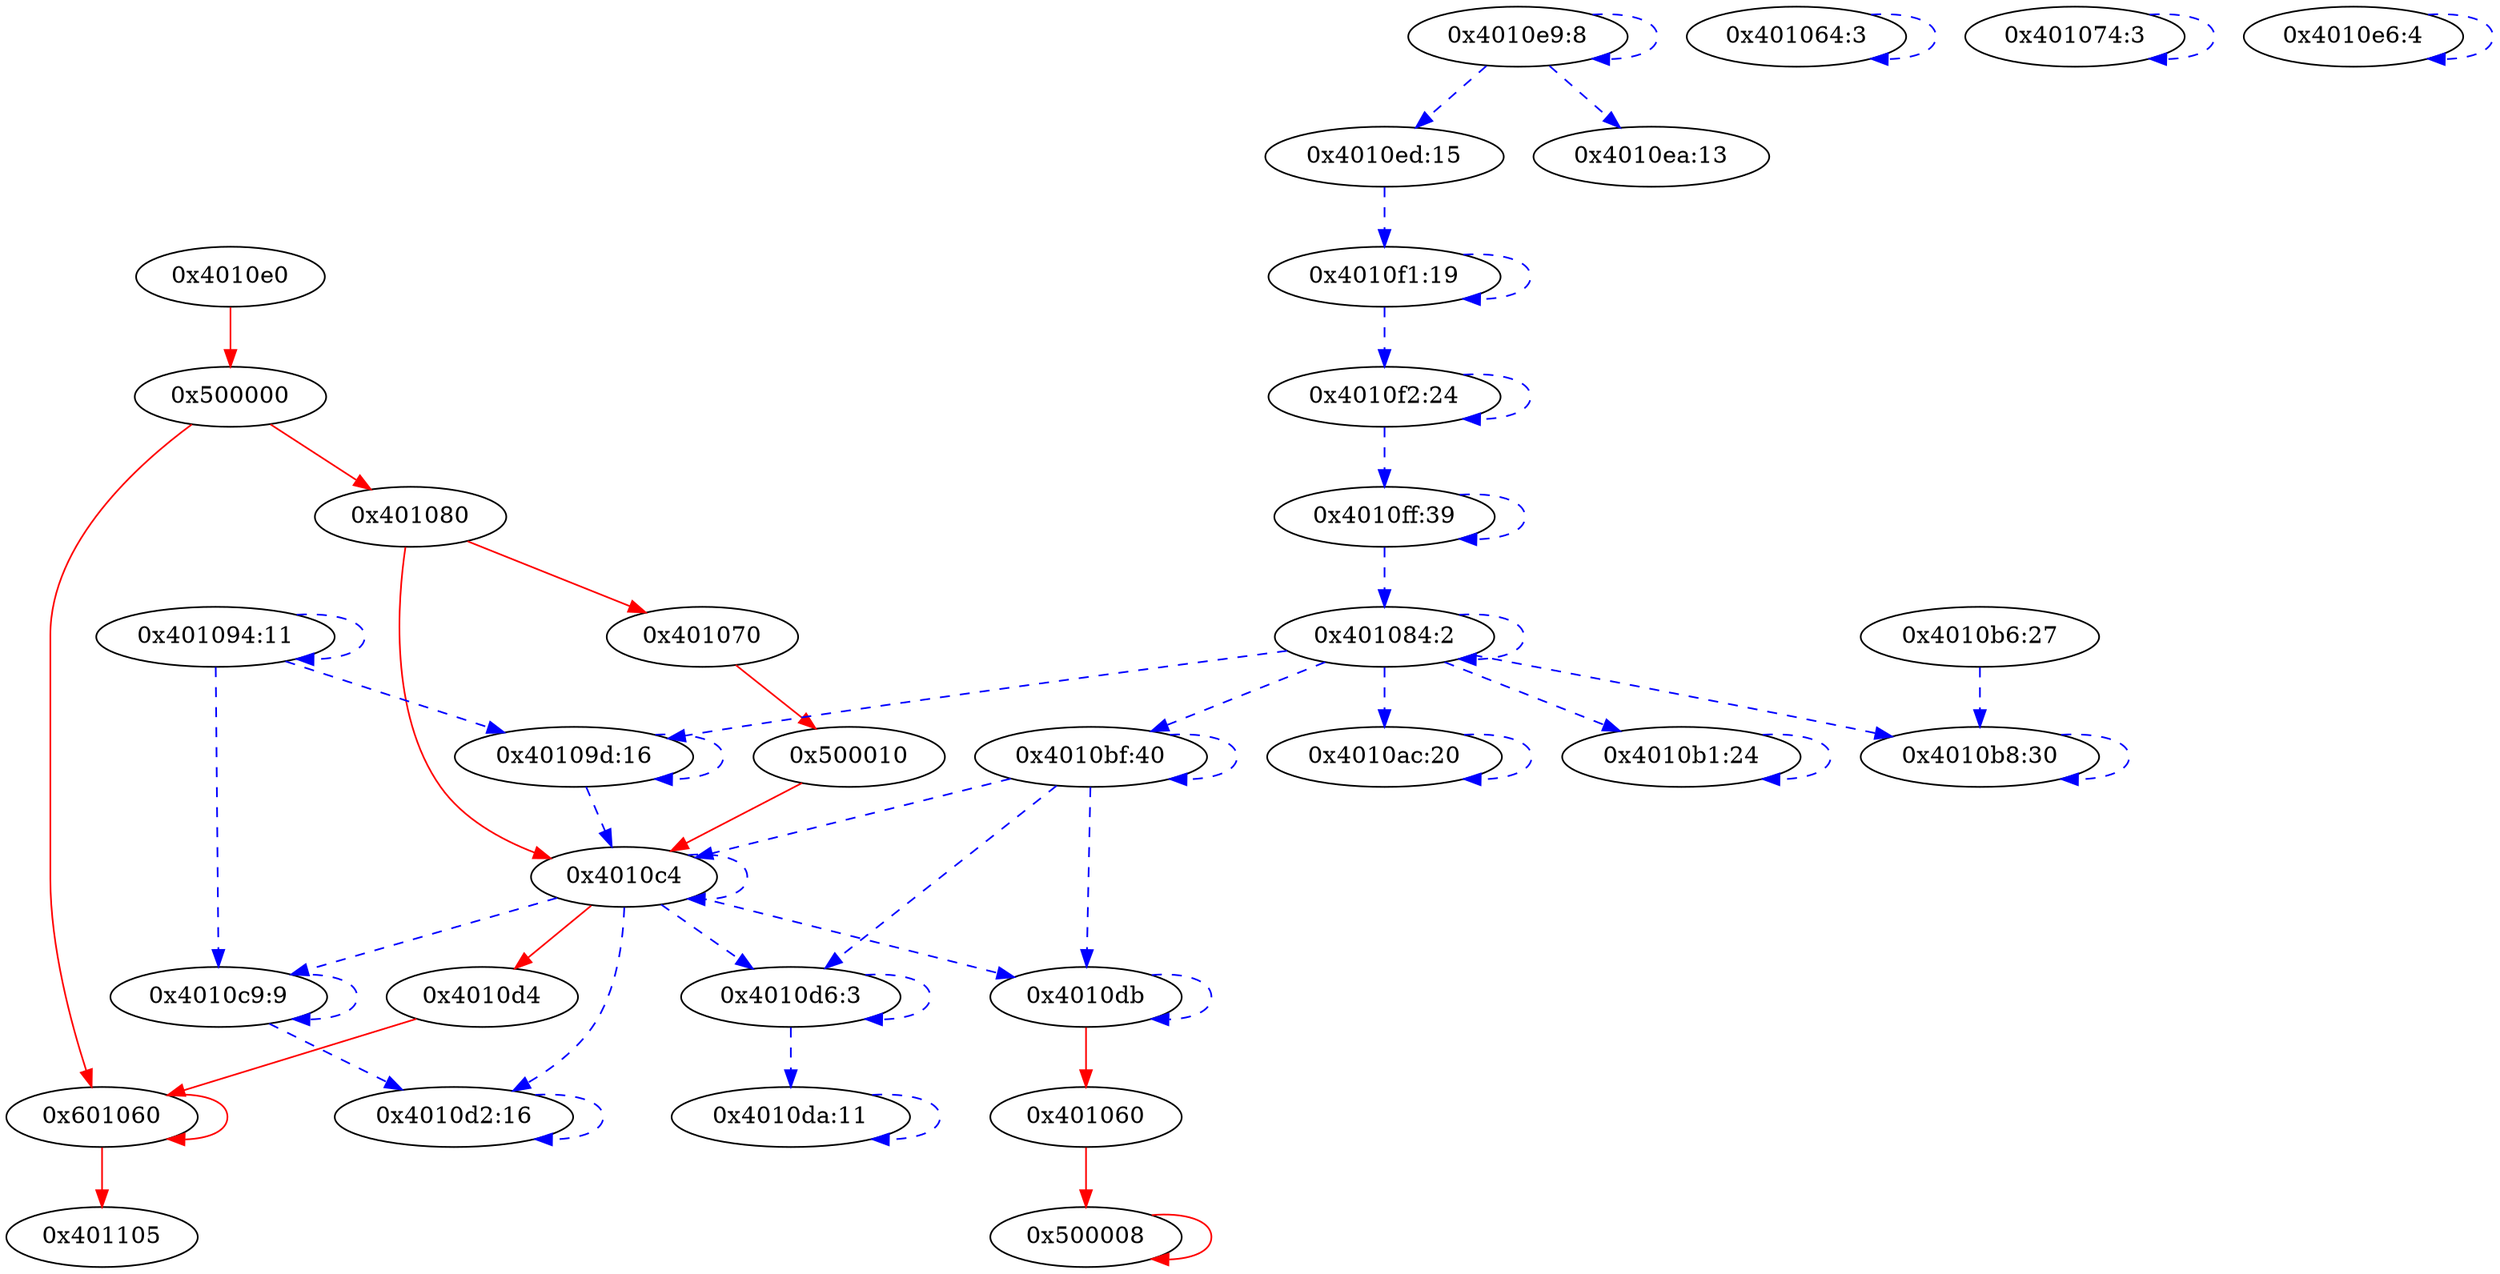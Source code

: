 digraph {
"4010e0" [label="0x4010e0"];
500000 [label="0x500000"];
401080 [label="0x401080"];
401070 [label="0x401070"];
500010 [label="0x500010"];
"4010c4" [label="0x4010c4"];
"4010d4" [label="0x4010d4"];
"4010db" [label="0x4010db"];
601060 [label="0x601060"];
401060 [label="0x401060"];
500008 [label="0x500008"];
401105 [label="0x401105"];
401064 [label="0x401064:3"];
401074 [label="0x401074:3"];
"4010d6" [label="0x4010d6:3"];
"4010c9" [label="0x4010c9:9"];
"4010d2" [label="0x4010d2:16"];
"4010da" [label="0x4010da:11"];
401084 [label="0x401084:2"];
"40109d" [label="0x40109d:16"];
"4010ac" [label="0x4010ac:20"];
"4010b1" [label="0x4010b1:24"];
"4010b8" [label="0x4010b8:30"];
"4010bf" [label="0x4010bf:40"];
401094 [label="0x401094:11"];
"4010b6" [label="0x4010b6:27"];
"4010e6" [label="0x4010e6:4"];
"4010e9" [label="0x4010e9:8"];
"4010ea" [label="0x4010ea:13"];
"4010ed" [label="0x4010ed:15"];
"4010f1" [label="0x4010f1:19"];
"4010f2" [label="0x4010f2:24"];
"4010ff" [label="0x4010ff:39"];
"4010e0" -> 500000 [type=control, color=red, style=solid];
500000 -> 401080 [type=control, color=red, style=solid];
500000 -> 601060 [type=control, color=red, style=solid];
401080 -> 401070 [type=control, color=red, style=solid];
401080 -> "4010c4" [type=control, color=red, style=solid];
401070 -> 500010 [type=control, color=red, style=solid];
500010 -> "4010c4" [type=control, color=red, style=solid];
"4010c4" -> "4010d4" [type=control, color=red, style=solid];
"4010c4" -> "4010db" [type=data, color=blue, style=dashed];
"4010c4" -> "4010c4" [type=data, color=blue, style=dashed];
"4010c4" -> "4010d6" [type=data, color=blue, style=dashed];
"4010c4" -> "4010c9" [type=data, color=blue, style=dashed];
"4010c4" -> "4010d2" [type=data, color=blue, style=dashed];
"4010d4" -> 601060 [type=control, color=red, style=solid];
"4010db" -> 401060 [type=control, color=red, style=solid];
"4010db" -> "4010db" [type=data, color=blue, style=dashed];
601060 -> 601060 [type=control, color=red, style=solid];
601060 -> 401105 [type=control, color=red, style=solid];
401060 -> 500008 [type=control, color=red, style=solid];
500008 -> 500008 [type=control, color=red, style=solid];
401064 -> 401064 [type=data, color=blue, style=dashed];
401074 -> 401074 [type=data, color=blue, style=dashed];
"4010d6" -> "4010d6" [type=data, color=blue, style=dashed];
"4010d6" -> "4010da" [type=data, color=blue, style=dashed];
"4010c9" -> "4010c9" [type=data, color=blue, style=dashed];
"4010c9" -> "4010d2" [type=data, color=blue, style=dashed];
"4010d2" -> "4010d2" [type=data, color=blue, style=dashed];
"4010da" -> "4010da" [type=data, color=blue, style=dashed];
401084 -> 401084 [type=data, color=blue, style=dashed];
401084 -> "40109d" [type=data, color=blue, style=dashed];
401084 -> "4010ac" [type=data, color=blue, style=dashed];
401084 -> "4010b1" [type=data, color=blue, style=dashed];
401084 -> "4010b8" [type=data, color=blue, style=dashed];
401084 -> "4010bf" [type=data, color=blue, style=dashed];
"40109d" -> "40109d" [type=data, color=blue, style=dashed];
"40109d" -> "4010c4" [type=data, color=blue, style=dashed];
"4010ac" -> "4010ac" [type=data, color=blue, style=dashed];
"4010b1" -> "4010b1" [type=data, color=blue, style=dashed];
"4010b8" -> "4010b8" [type=data, color=blue, style=dashed];
"4010bf" -> "4010bf" [type=data, color=blue, style=dashed];
"4010bf" -> "4010c4" [type=data, color=blue, style=dashed];
"4010bf" -> "4010d6" [type=data, color=blue, style=dashed];
"4010bf" -> "4010db" [type=data, color=blue, style=dashed];
401094 -> 401094 [type=data, color=blue, style=dashed];
401094 -> "4010c9" [type=data, color=blue, style=dashed];
401094 -> "40109d" [type=data, color=blue, style=dashed];
"4010b6" -> "4010b8" [type=data, color=blue, style=dashed];
"4010e6" -> "4010e6" [type=data, color=blue, style=dashed];
"4010e9" -> "4010e9" [type=data, color=blue, style=dashed];
"4010e9" -> "4010ea" [type=data, color=blue, style=dashed];
"4010e9" -> "4010ed" [type=data, color=blue, style=dashed];
"4010ed" -> "4010f1" [type=data, color=blue, style=dashed];
"4010f1" -> "4010f1" [type=data, color=blue, style=dashed];
"4010f1" -> "4010f2" [type=data, color=blue, style=dashed];
"4010f2" -> "4010f2" [type=data, color=blue, style=dashed];
"4010f2" -> "4010ff" [type=data, color=blue, style=dashed];
"4010ff" -> "4010ff" [type=data, color=blue, style=dashed];
"4010ff" -> 401084 [type=data, color=blue, style=dashed];
}
